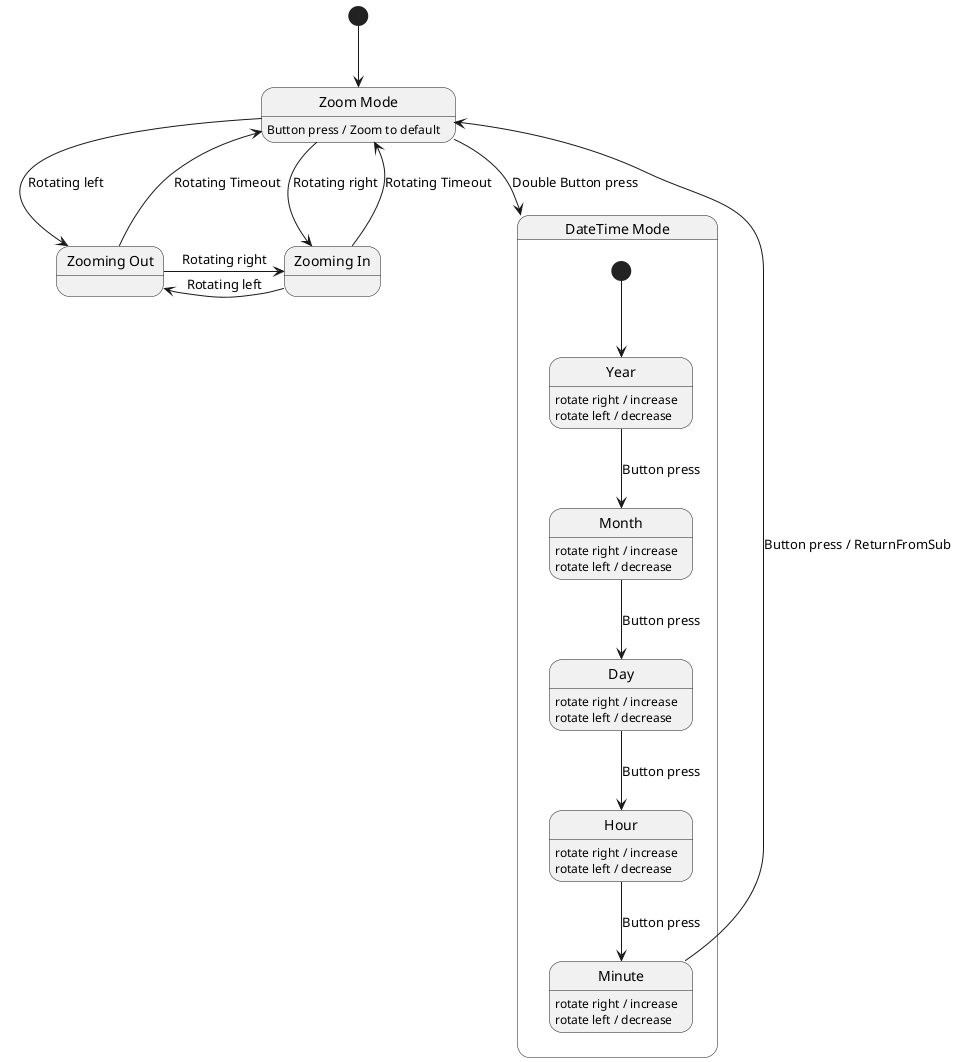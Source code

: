 @startuml
state "Zoom Mode" as zm
state "Zooming In" as zi
state "Zooming Out" as zo

[*] -down-> zm
zm -down-> zi : Rotating right
zm -down-> zo : Rotating left
zi -up-> zm : Rotating Timeout
zo -up-> zm : Rotating Timeout
zi -left-> zo : Rotating left
zo -right-> zi : Rotating right
zm --> dtm : Double Button press
zm : Button press / Zoom to default

state "DateTime Mode" as dtm{
    [*] --> Year
    Year : rotate right / increase
    Year : rotate left / decrease
    Year --> Month : Button press
    Month : rotate right / increase
    Month : rotate left / decrease
    Month --> Day : Button press
    Day : rotate right / increase
    Day : rotate left / decrease
    Day --> Hour : Button press
    Hour : rotate right / increase
    Hour : rotate left / decrease
    Hour --> Minute : Button press
    Minute : rotate right / increase
    Minute : rotate left / decrease
    Minute -up-> zm : Button press / ReturnFromSub
}

@enduml